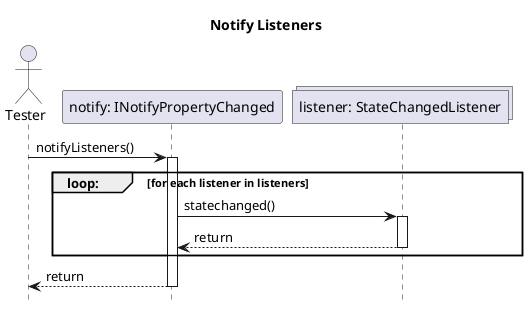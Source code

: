 @startuml
hide footbox
title Notify Listeners

actor Tester as tester
participant "notify: INotifyPropertyChanged" as notify
collections "listener: StateChangedListener" as listener

tester -> notify++: notifyListeners()
group loop: [for each listener in listeners]
    notify -> listener++: statechanged()
    listener --> notify--: return
end
notify --> tester--: return

@enduml